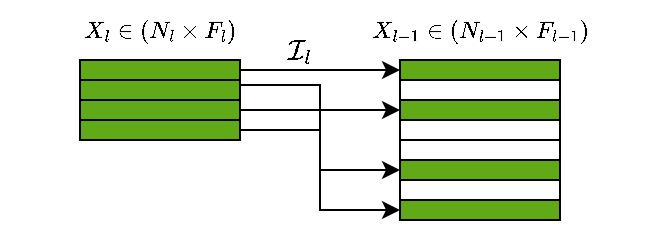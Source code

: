 <mxfile version="24.0.7" type="github">
  <diagram name="Page-1" id="YH-qQF_iYK1nj_JY9JYy">
    <mxGraphModel dx="786" dy="621" grid="1" gridSize="10" guides="1" tooltips="1" connect="1" arrows="1" fold="1" page="1" pageScale="1" pageWidth="850" pageHeight="1100" math="1" shadow="0">
      <root>
        <mxCell id="0" />
        <mxCell id="1" parent="0" />
        <mxCell id="wTcT2liMhk-bUAjeV6Cc-25" style="edgeStyle=orthogonalEdgeStyle;rounded=0;orthogonalLoop=1;jettySize=auto;html=1;exitX=1;exitY=0.5;exitDx=0;exitDy=0;entryX=0;entryY=0.5;entryDx=0;entryDy=0;" edge="1" parent="1" source="wTcT2liMhk-bUAjeV6Cc-2" target="wTcT2liMhk-bUAjeV6Cc-17">
          <mxGeometry relative="1" as="geometry" />
        </mxCell>
        <mxCell id="wTcT2liMhk-bUAjeV6Cc-2" value="" style="rounded=0;whiteSpace=wrap;html=1;fillColor=#60a917;fontColor=#ffffff;strokeColor=#000000;" vertex="1" parent="1">
          <mxGeometry x="80" y="120" width="80" height="10" as="geometry" />
        </mxCell>
        <mxCell id="wTcT2liMhk-bUAjeV6Cc-26" style="edgeStyle=orthogonalEdgeStyle;rounded=0;orthogonalLoop=1;jettySize=auto;html=1;exitX=1;exitY=0.25;exitDx=0;exitDy=0;entryX=0;entryY=0.5;entryDx=0;entryDy=0;" edge="1" parent="1" source="wTcT2liMhk-bUAjeV6Cc-3" target="wTcT2liMhk-bUAjeV6Cc-19">
          <mxGeometry relative="1" as="geometry" />
        </mxCell>
        <mxCell id="wTcT2liMhk-bUAjeV6Cc-3" value="" style="rounded=0;whiteSpace=wrap;html=1;fillColor=#60a917;fontColor=#ffffff;strokeColor=#000000;" vertex="1" parent="1">
          <mxGeometry x="80" y="130" width="80" height="10" as="geometry" />
        </mxCell>
        <mxCell id="wTcT2liMhk-bUAjeV6Cc-27" style="edgeStyle=orthogonalEdgeStyle;rounded=0;orthogonalLoop=1;jettySize=auto;html=1;exitX=1;exitY=0.5;exitDx=0;exitDy=0;entryX=0;entryY=0.5;entryDx=0;entryDy=0;" edge="1" parent="1" source="wTcT2liMhk-bUAjeV6Cc-4" target="wTcT2liMhk-bUAjeV6Cc-22">
          <mxGeometry relative="1" as="geometry" />
        </mxCell>
        <mxCell id="wTcT2liMhk-bUAjeV6Cc-4" value="" style="rounded=0;whiteSpace=wrap;html=1;fillColor=#60a917;fontColor=#ffffff;strokeColor=#000000;" vertex="1" parent="1">
          <mxGeometry x="80" y="140" width="80" height="10" as="geometry" />
        </mxCell>
        <mxCell id="wTcT2liMhk-bUAjeV6Cc-28" style="edgeStyle=orthogonalEdgeStyle;rounded=0;orthogonalLoop=1;jettySize=auto;html=1;exitX=1;exitY=0.5;exitDx=0;exitDy=0;entryX=0;entryY=0.5;entryDx=0;entryDy=0;" edge="1" parent="1" source="wTcT2liMhk-bUAjeV6Cc-5" target="wTcT2liMhk-bUAjeV6Cc-24">
          <mxGeometry relative="1" as="geometry" />
        </mxCell>
        <mxCell id="wTcT2liMhk-bUAjeV6Cc-5" value="" style="rounded=0;whiteSpace=wrap;html=1;fillColor=#60a917;fontColor=#ffffff;strokeColor=#000000;" vertex="1" parent="1">
          <mxGeometry x="80" y="150" width="80" height="10" as="geometry" />
        </mxCell>
        <mxCell id="wTcT2liMhk-bUAjeV6Cc-17" value="" style="rounded=0;whiteSpace=wrap;html=1;fillColor=#60a917;fontColor=#ffffff;strokeColor=#000000;" vertex="1" parent="1">
          <mxGeometry x="240" y="120" width="80" height="10" as="geometry" />
        </mxCell>
        <mxCell id="wTcT2liMhk-bUAjeV6Cc-18" value="" style="rounded=0;whiteSpace=wrap;html=1;strokeColor=#000000;" vertex="1" parent="1">
          <mxGeometry x="240" y="130" width="80" height="10" as="geometry" />
        </mxCell>
        <mxCell id="wTcT2liMhk-bUAjeV6Cc-19" value="" style="rounded=0;whiteSpace=wrap;html=1;fillColor=#60a917;fontColor=#ffffff;strokeColor=#000000;" vertex="1" parent="1">
          <mxGeometry x="240" y="140" width="80" height="10" as="geometry" />
        </mxCell>
        <mxCell id="wTcT2liMhk-bUAjeV6Cc-21" value="" style="rounded=0;whiteSpace=wrap;html=1;strokeColor=#000000;" vertex="1" parent="1">
          <mxGeometry x="240" y="160" width="80" height="10" as="geometry" />
        </mxCell>
        <mxCell id="wTcT2liMhk-bUAjeV6Cc-22" value="" style="rounded=0;whiteSpace=wrap;html=1;fillColor=#60a917;fontColor=#ffffff;strokeColor=#000000;" vertex="1" parent="1">
          <mxGeometry x="240" y="170" width="80" height="10" as="geometry" />
        </mxCell>
        <mxCell id="wTcT2liMhk-bUAjeV6Cc-23" value="" style="rounded=0;whiteSpace=wrap;html=1;strokeColor=#000000;" vertex="1" parent="1">
          <mxGeometry x="240" y="180" width="80" height="10" as="geometry" />
        </mxCell>
        <mxCell id="wTcT2liMhk-bUAjeV6Cc-24" value="" style="rounded=0;whiteSpace=wrap;html=1;fillColor=#60a917;fontColor=#ffffff;strokeColor=#000000;" vertex="1" parent="1">
          <mxGeometry x="240" y="190" width="80" height="10" as="geometry" />
        </mxCell>
        <mxCell id="wTcT2liMhk-bUAjeV6Cc-29" value="&lt;font style=&quot;font-size: 10px;&quot;&gt;$$X_l \in (N_{l} \times F_{l})$$&lt;/font&gt;" style="text;html=1;align=center;verticalAlign=middle;resizable=0;points=[];autosize=1;strokeColor=none;fillColor=none;" vertex="1" parent="1">
          <mxGeometry x="40" y="90" width="160" height="30" as="geometry" />
        </mxCell>
        <mxCell id="wTcT2liMhk-bUAjeV6Cc-33" value="&lt;font style=&quot;font-size: 10px;&quot;&gt;$$X_{l-1} \in (N_{l-1} \times F_{l-1})$$&lt;/font&gt;" style="text;html=1;align=center;verticalAlign=middle;resizable=0;points=[];autosize=1;strokeColor=none;fillColor=none;" vertex="1" parent="1">
          <mxGeometry x="185" y="90" width="190" height="30" as="geometry" />
        </mxCell>
        <mxCell id="wTcT2liMhk-bUAjeV6Cc-34" value="$$\mathcal{I}_{l}$$" style="text;html=1;align=center;verticalAlign=middle;resizable=0;points=[];autosize=1;strokeColor=none;fillColor=none;" vertex="1" parent="1">
          <mxGeometry x="130" y="100" width="120" height="30" as="geometry" />
        </mxCell>
        <mxCell id="wTcT2liMhk-bUAjeV6Cc-35" value="" style="rounded=0;whiteSpace=wrap;html=1;strokeColor=#000000;" vertex="1" parent="1">
          <mxGeometry x="240" y="150" width="80" height="10" as="geometry" />
        </mxCell>
      </root>
    </mxGraphModel>
  </diagram>
</mxfile>
